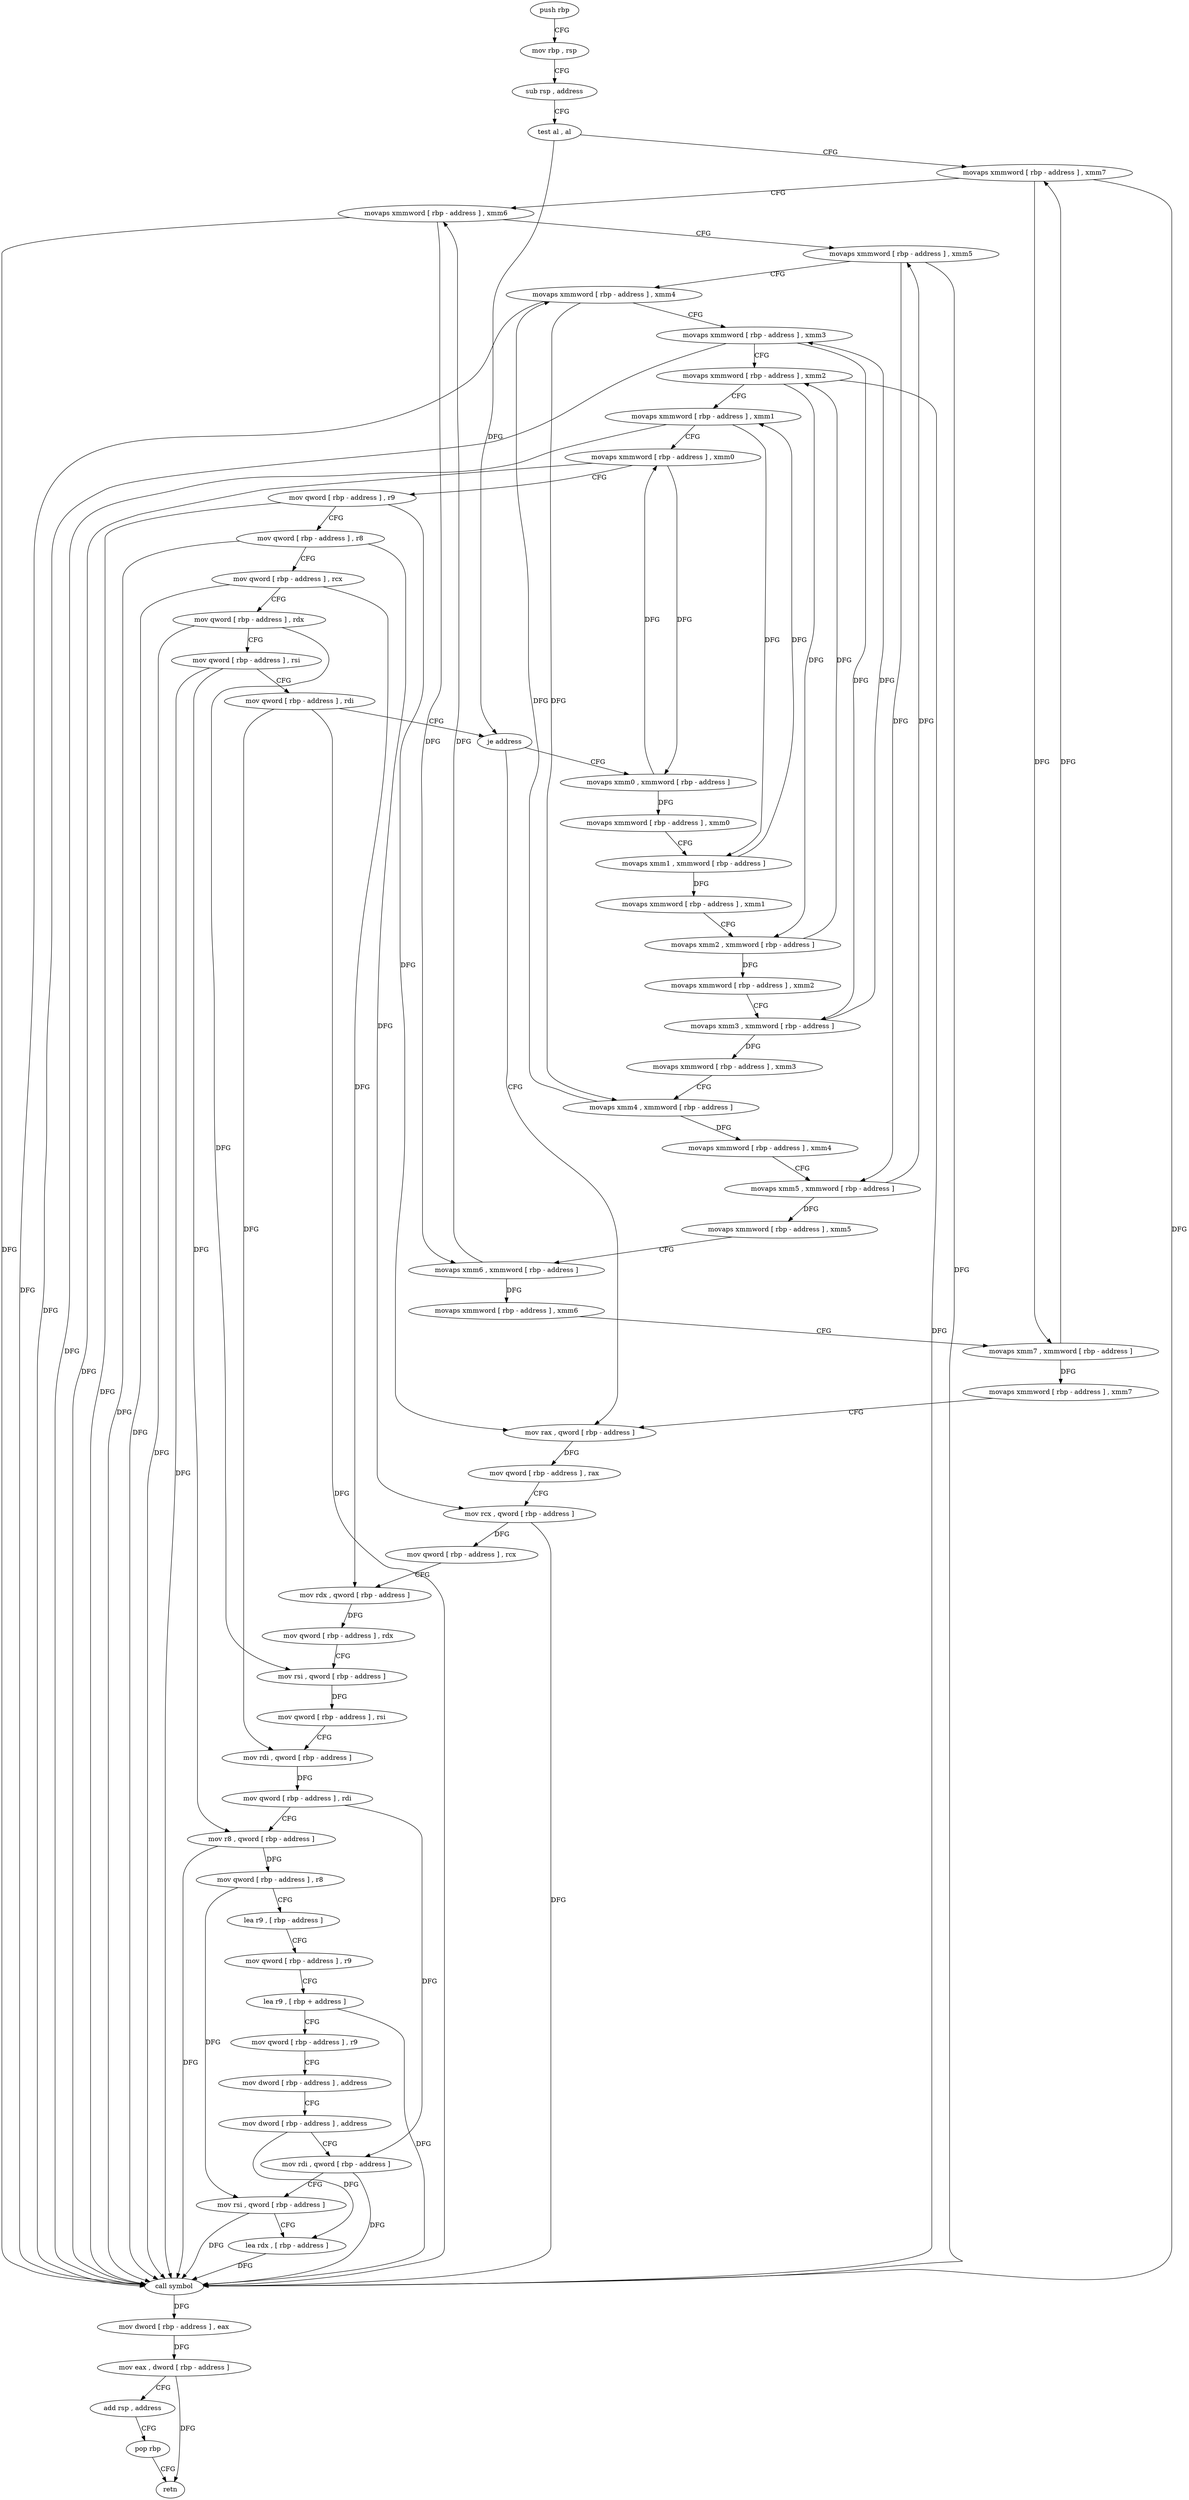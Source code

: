 digraph "func" {
"520528" [label = "push rbp" ]
"520529" [label = "mov rbp , rsp" ]
"520532" [label = "sub rsp , address" ]
"520539" [label = "test al , al" ]
"520541" [label = "movaps xmmword [ rbp - address ] , xmm7" ]
"520548" [label = "movaps xmmword [ rbp - address ] , xmm6" ]
"520555" [label = "movaps xmmword [ rbp - address ] , xmm5" ]
"520562" [label = "movaps xmmword [ rbp - address ] , xmm4" ]
"520569" [label = "movaps xmmword [ rbp - address ] , xmm3" ]
"520576" [label = "movaps xmmword [ rbp - address ] , xmm2" ]
"520583" [label = "movaps xmmword [ rbp - address ] , xmm1" ]
"520590" [label = "movaps xmmword [ rbp - address ] , xmm0" ]
"520597" [label = "mov qword [ rbp - address ] , r9" ]
"520604" [label = "mov qword [ rbp - address ] , r8" ]
"520611" [label = "mov qword [ rbp - address ] , rcx" ]
"520618" [label = "mov qword [ rbp - address ] , rdx" ]
"520625" [label = "mov qword [ rbp - address ] , rsi" ]
"520632" [label = "mov qword [ rbp - address ] , rdi" ]
"520639" [label = "je address" ]
"520745" [label = "mov rax , qword [ rbp - address ]" ]
"520645" [label = "movaps xmm0 , xmmword [ rbp - address ]" ]
"520752" [label = "mov qword [ rbp - address ] , rax" ]
"520759" [label = "mov rcx , qword [ rbp - address ]" ]
"520766" [label = "mov qword [ rbp - address ] , rcx" ]
"520773" [label = "mov rdx , qword [ rbp - address ]" ]
"520780" [label = "mov qword [ rbp - address ] , rdx" ]
"520787" [label = "mov rsi , qword [ rbp - address ]" ]
"520794" [label = "mov qword [ rbp - address ] , rsi" ]
"520801" [label = "mov rdi , qword [ rbp - address ]" ]
"520808" [label = "mov qword [ rbp - address ] , rdi" ]
"520812" [label = "mov r8 , qword [ rbp - address ]" ]
"520819" [label = "mov qword [ rbp - address ] , r8" ]
"520823" [label = "lea r9 , [ rbp - address ]" ]
"520830" [label = "mov qword [ rbp - address ] , r9" ]
"520834" [label = "lea r9 , [ rbp + address ]" ]
"520838" [label = "mov qword [ rbp - address ] , r9" ]
"520842" [label = "mov dword [ rbp - address ] , address" ]
"520849" [label = "mov dword [ rbp - address ] , address" ]
"520856" [label = "mov rdi , qword [ rbp - address ]" ]
"520860" [label = "mov rsi , qword [ rbp - address ]" ]
"520864" [label = "lea rdx , [ rbp - address ]" ]
"520868" [label = "call symbol" ]
"520873" [label = "mov dword [ rbp - address ] , eax" ]
"520876" [label = "mov eax , dword [ rbp - address ]" ]
"520879" [label = "add rsp , address" ]
"520886" [label = "pop rbp" ]
"520887" [label = "retn" ]
"520652" [label = "movaps xmmword [ rbp - address ] , xmm0" ]
"520659" [label = "movaps xmm1 , xmmword [ rbp - address ]" ]
"520666" [label = "movaps xmmword [ rbp - address ] , xmm1" ]
"520673" [label = "movaps xmm2 , xmmword [ rbp - address ]" ]
"520680" [label = "movaps xmmword [ rbp - address ] , xmm2" ]
"520687" [label = "movaps xmm3 , xmmword [ rbp - address ]" ]
"520694" [label = "movaps xmmword [ rbp - address ] , xmm3" ]
"520701" [label = "movaps xmm4 , xmmword [ rbp - address ]" ]
"520708" [label = "movaps xmmword [ rbp - address ] , xmm4" ]
"520712" [label = "movaps xmm5 , xmmword [ rbp - address ]" ]
"520719" [label = "movaps xmmword [ rbp - address ] , xmm5" ]
"520723" [label = "movaps xmm6 , xmmword [ rbp - address ]" ]
"520730" [label = "movaps xmmword [ rbp - address ] , xmm6" ]
"520734" [label = "movaps xmm7 , xmmword [ rbp - address ]" ]
"520741" [label = "movaps xmmword [ rbp - address ] , xmm7" ]
"520528" -> "520529" [ label = "CFG" ]
"520529" -> "520532" [ label = "CFG" ]
"520532" -> "520539" [ label = "CFG" ]
"520539" -> "520541" [ label = "CFG" ]
"520539" -> "520639" [ label = "DFG" ]
"520541" -> "520548" [ label = "CFG" ]
"520541" -> "520868" [ label = "DFG" ]
"520541" -> "520734" [ label = "DFG" ]
"520548" -> "520555" [ label = "CFG" ]
"520548" -> "520868" [ label = "DFG" ]
"520548" -> "520723" [ label = "DFG" ]
"520555" -> "520562" [ label = "CFG" ]
"520555" -> "520868" [ label = "DFG" ]
"520555" -> "520712" [ label = "DFG" ]
"520562" -> "520569" [ label = "CFG" ]
"520562" -> "520868" [ label = "DFG" ]
"520562" -> "520701" [ label = "DFG" ]
"520569" -> "520576" [ label = "CFG" ]
"520569" -> "520868" [ label = "DFG" ]
"520569" -> "520687" [ label = "DFG" ]
"520576" -> "520583" [ label = "CFG" ]
"520576" -> "520868" [ label = "DFG" ]
"520576" -> "520673" [ label = "DFG" ]
"520583" -> "520590" [ label = "CFG" ]
"520583" -> "520868" [ label = "DFG" ]
"520583" -> "520659" [ label = "DFG" ]
"520590" -> "520597" [ label = "CFG" ]
"520590" -> "520868" [ label = "DFG" ]
"520590" -> "520645" [ label = "DFG" ]
"520597" -> "520604" [ label = "CFG" ]
"520597" -> "520745" [ label = "DFG" ]
"520597" -> "520868" [ label = "DFG" ]
"520604" -> "520611" [ label = "CFG" ]
"520604" -> "520759" [ label = "DFG" ]
"520604" -> "520868" [ label = "DFG" ]
"520611" -> "520618" [ label = "CFG" ]
"520611" -> "520773" [ label = "DFG" ]
"520611" -> "520868" [ label = "DFG" ]
"520618" -> "520625" [ label = "CFG" ]
"520618" -> "520787" [ label = "DFG" ]
"520618" -> "520868" [ label = "DFG" ]
"520625" -> "520632" [ label = "CFG" ]
"520625" -> "520812" [ label = "DFG" ]
"520625" -> "520868" [ label = "DFG" ]
"520632" -> "520639" [ label = "CFG" ]
"520632" -> "520801" [ label = "DFG" ]
"520632" -> "520868" [ label = "DFG" ]
"520639" -> "520745" [ label = "CFG" ]
"520639" -> "520645" [ label = "CFG" ]
"520745" -> "520752" [ label = "DFG" ]
"520645" -> "520652" [ label = "DFG" ]
"520645" -> "520590" [ label = "DFG" ]
"520752" -> "520759" [ label = "CFG" ]
"520759" -> "520766" [ label = "DFG" ]
"520759" -> "520868" [ label = "DFG" ]
"520766" -> "520773" [ label = "CFG" ]
"520773" -> "520780" [ label = "DFG" ]
"520780" -> "520787" [ label = "CFG" ]
"520787" -> "520794" [ label = "DFG" ]
"520794" -> "520801" [ label = "CFG" ]
"520801" -> "520808" [ label = "DFG" ]
"520808" -> "520812" [ label = "CFG" ]
"520808" -> "520856" [ label = "DFG" ]
"520812" -> "520819" [ label = "DFG" ]
"520812" -> "520868" [ label = "DFG" ]
"520819" -> "520823" [ label = "CFG" ]
"520819" -> "520860" [ label = "DFG" ]
"520823" -> "520830" [ label = "CFG" ]
"520830" -> "520834" [ label = "CFG" ]
"520834" -> "520838" [ label = "CFG" ]
"520834" -> "520868" [ label = "DFG" ]
"520838" -> "520842" [ label = "CFG" ]
"520842" -> "520849" [ label = "CFG" ]
"520849" -> "520856" [ label = "CFG" ]
"520849" -> "520864" [ label = "DFG" ]
"520856" -> "520860" [ label = "CFG" ]
"520856" -> "520868" [ label = "DFG" ]
"520860" -> "520864" [ label = "CFG" ]
"520860" -> "520868" [ label = "DFG" ]
"520864" -> "520868" [ label = "DFG" ]
"520868" -> "520873" [ label = "DFG" ]
"520873" -> "520876" [ label = "DFG" ]
"520876" -> "520879" [ label = "CFG" ]
"520876" -> "520887" [ label = "DFG" ]
"520879" -> "520886" [ label = "CFG" ]
"520886" -> "520887" [ label = "CFG" ]
"520652" -> "520659" [ label = "CFG" ]
"520659" -> "520666" [ label = "DFG" ]
"520659" -> "520583" [ label = "DFG" ]
"520666" -> "520673" [ label = "CFG" ]
"520673" -> "520680" [ label = "DFG" ]
"520673" -> "520576" [ label = "DFG" ]
"520680" -> "520687" [ label = "CFG" ]
"520687" -> "520694" [ label = "DFG" ]
"520687" -> "520569" [ label = "DFG" ]
"520694" -> "520701" [ label = "CFG" ]
"520701" -> "520708" [ label = "DFG" ]
"520701" -> "520562" [ label = "DFG" ]
"520708" -> "520712" [ label = "CFG" ]
"520712" -> "520719" [ label = "DFG" ]
"520712" -> "520555" [ label = "DFG" ]
"520719" -> "520723" [ label = "CFG" ]
"520723" -> "520730" [ label = "DFG" ]
"520723" -> "520548" [ label = "DFG" ]
"520730" -> "520734" [ label = "CFG" ]
"520734" -> "520741" [ label = "DFG" ]
"520734" -> "520541" [ label = "DFG" ]
"520741" -> "520745" [ label = "CFG" ]
}
